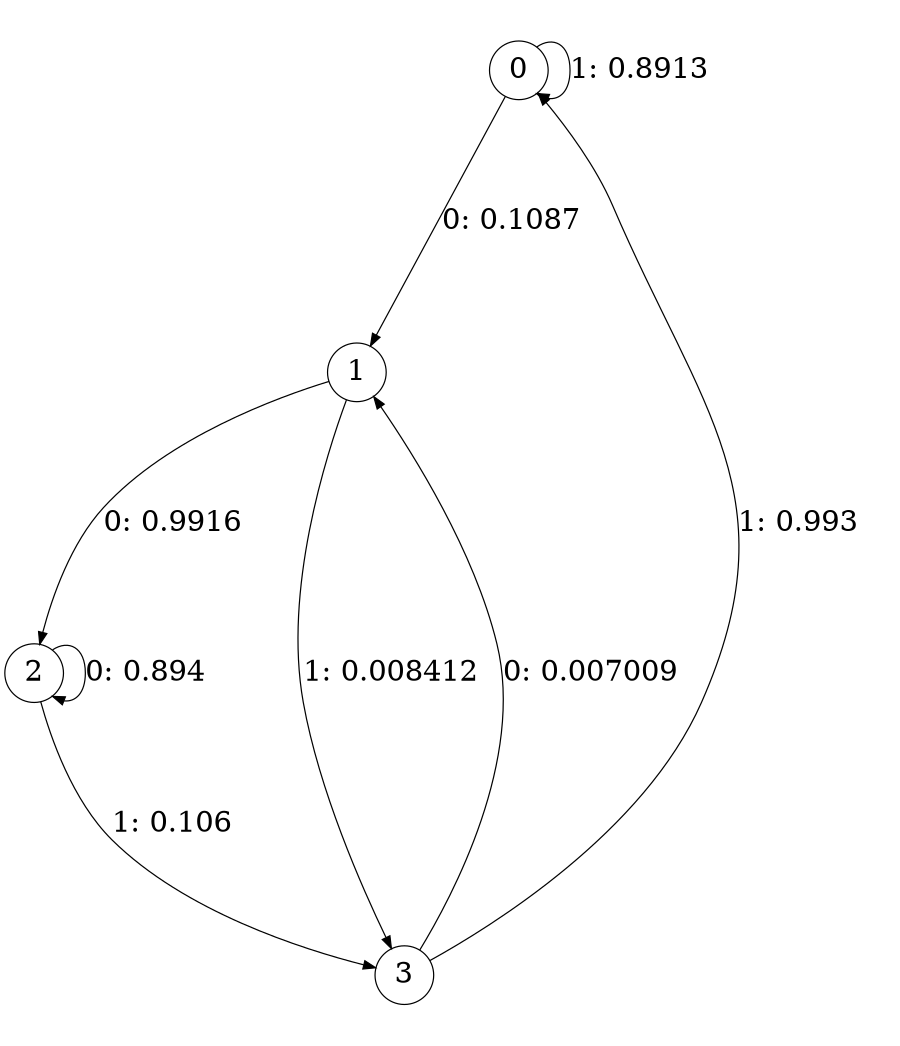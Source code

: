 digraph "ch2_face_source_L2" {
size = "6,8.5";
ratio = "fill";
node [shape = circle];
node [fontsize = 24];
edge [fontsize = 24];
0 -> 1 [label = "0: 0.1087   "];
0 -> 0 [label = "1: 0.8913   "];
1 -> 2 [label = "0: 0.9916   "];
1 -> 3 [label = "1: 0.008412  "];
2 -> 2 [label = "0: 0.894    "];
2 -> 3 [label = "1: 0.106    "];
3 -> 1 [label = "0: 0.007009  "];
3 -> 0 [label = "1: 0.993    "];
}